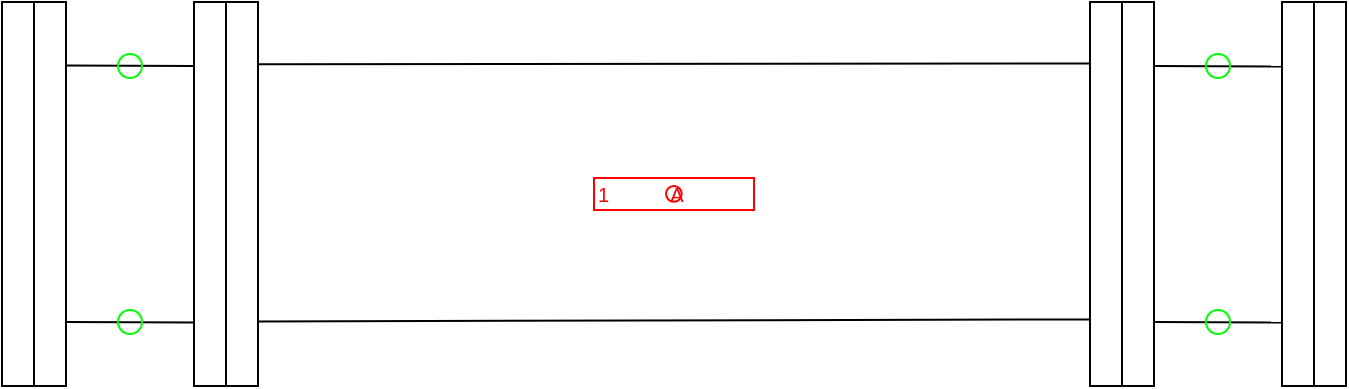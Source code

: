 <mxfile compressed="false" version="20.3.0" type="device">
  <diagram name="PE037A" id="_C8u3PmVirXrFsgWTk-G">
    <mxGraphModel dx="782" dy="531" grid="1" gridSize="2" guides="1" tooltips="1" connect="1" arrows="1" fold="1" page="1" pageScale="1" pageWidth="1169" pageHeight="827" math="0" shadow="0">
      <root>
        <mxCell id="gCBXbEWG3YTmvdFgAPc0-0" />
        <mxCell id="gCBXbEWG3YTmvdFgAPc0-133" value="Label" style="" parent="gCBXbEWG3YTmvdFgAPc0-0" />
        <object label="%LabelLines%&amp;nbsp; &amp;nbsp; &amp;nbsp; &amp;nbsp; &amp;nbsp; &amp;nbsp;%LabelIndex%" placeholders="1" LabelLines="1" LabelIndex="A" id="gCBXbEWG3YTmvdFgAPc0-134">
          <mxCell style="rounded=0;whiteSpace=wrap;html=1;fillColor=none;strokeColor=#FF0000;fontColor=#FF0000;fontSize=10;align=left;noLabel=0;" parent="gCBXbEWG3YTmvdFgAPc0-133" vertex="1">
            <mxGeometry x="632" y="296" width="80" height="16" as="geometry" />
          </mxCell>
        </object>
        <object label="Symbol" Width="84" Height="24" UoM="mm" id="gCBXbEWG3YTmvdFgAPc0-137">
          <mxCell style="" parent="gCBXbEWG3YTmvdFgAPc0-0" />
        </object>
        <mxCell id="gCBXbEWG3YTmvdFgAPc0-139" value="" style="rounded=0;whiteSpace=wrap;html=1;fillColor=none;" parent="gCBXbEWG3YTmvdFgAPc0-137" vertex="1">
          <mxGeometry x="992" y="208" width="16" height="192" as="geometry" />
        </mxCell>
        <mxCell id="gCBXbEWG3YTmvdFgAPc0-140" value="" style="endArrow=none;html=1;rounded=0;entryX=-0.017;entryY=0.128;entryDx=0;entryDy=0;entryPerimeter=0;exitX=1;exitY=0.309;exitDx=0;exitDy=0;exitPerimeter=0;" parent="gCBXbEWG3YTmvdFgAPc0-137" edge="1">
          <mxGeometry width="50" height="50" relative="1" as="geometry">
            <mxPoint x="464" y="239.104" as="sourcePoint" />
            <mxPoint x="879.728" y="238.768" as="targetPoint" />
          </mxGeometry>
        </mxCell>
        <mxCell id="gCBXbEWG3YTmvdFgAPc0-141" value="" style="endArrow=none;html=1;rounded=0;entryX=-0.016;entryY=0.87;entryDx=0;entryDy=0;entryPerimeter=0;exitX=1.005;exitY=0.874;exitDx=0;exitDy=0;exitPerimeter=0;" parent="gCBXbEWG3YTmvdFgAPc0-137" edge="1">
          <mxGeometry width="50" height="50" relative="1" as="geometry">
            <mxPoint x="464.08" y="367.744" as="sourcePoint" />
            <mxPoint x="879.744" y="366.72" as="targetPoint" />
          </mxGeometry>
        </mxCell>
        <mxCell id="EobbvcSsf5eTC5hmWeWL-1" value="" style="rounded=0;whiteSpace=wrap;html=1;fillColor=none;" parent="gCBXbEWG3YTmvdFgAPc0-137" vertex="1">
          <mxGeometry x="976" y="208" width="16" height="192" as="geometry" />
        </mxCell>
        <mxCell id="EobbvcSsf5eTC5hmWeWL-4" value="" style="rounded=0;whiteSpace=wrap;html=1;fillColor=none;" parent="gCBXbEWG3YTmvdFgAPc0-137" vertex="1">
          <mxGeometry x="880" y="208" width="16" height="192" as="geometry" />
        </mxCell>
        <mxCell id="EobbvcSsf5eTC5hmWeWL-5" value="" style="rounded=0;whiteSpace=wrap;html=1;fillColor=none;" parent="gCBXbEWG3YTmvdFgAPc0-137" vertex="1">
          <mxGeometry x="896" y="208" width="16" height="192" as="geometry" />
        </mxCell>
        <mxCell id="EobbvcSsf5eTC5hmWeWL-6" value="" style="endArrow=none;html=1;rounded=0;startArrow=none;exitX=0.999;exitY=0.124;exitDx=0;exitDy=0;exitPerimeter=0;" parent="gCBXbEWG3YTmvdFgAPc0-137" edge="1">
          <mxGeometry width="50" height="50" relative="1" as="geometry">
            <mxPoint x="367.984" y="239.744" as="sourcePoint" />
            <mxPoint x="432" y="240" as="targetPoint" />
          </mxGeometry>
        </mxCell>
        <mxCell id="EobbvcSsf5eTC5hmWeWL-7" value="" style="endArrow=none;html=1;rounded=0;startArrow=none;exitX=1.023;exitY=0.875;exitDx=0;exitDy=0;exitPerimeter=0;" parent="gCBXbEWG3YTmvdFgAPc0-137" edge="1">
          <mxGeometry width="50" height="50" relative="1" as="geometry">
            <mxPoint x="368.368" y="368" as="sourcePoint" />
            <mxPoint x="432.0" y="368.26" as="targetPoint" />
          </mxGeometry>
        </mxCell>
        <mxCell id="_BKEYgJLWYhNnVfLumgn-1" value="" style="endArrow=none;html=1;rounded=0;exitX=1.035;exitY=0.124;exitDx=0;exitDy=0;exitPerimeter=0;entryX=-0.028;entryY=0.126;entryDx=0;entryDy=0;entryPerimeter=0;" parent="gCBXbEWG3YTmvdFgAPc0-137" edge="1">
          <mxGeometry width="50" height="50" relative="1" as="geometry">
            <mxPoint x="912.56" y="240.004" as="sourcePoint" />
            <mxPoint x="975.552" y="240.256" as="targetPoint" />
          </mxGeometry>
        </mxCell>
        <mxCell id="_BKEYgJLWYhNnVfLumgn-2" value="" style="endArrow=none;html=1;rounded=0;exitX=1.035;exitY=0.124;exitDx=0;exitDy=0;exitPerimeter=0;entryX=-0.028;entryY=0.876;entryDx=0;entryDy=0;entryPerimeter=0;" parent="gCBXbEWG3YTmvdFgAPc0-137" edge="1">
          <mxGeometry width="50" height="50" relative="1" as="geometry">
            <mxPoint x="912.56" y="368.004" as="sourcePoint" />
            <mxPoint x="975.552" y="368.256" as="targetPoint" />
          </mxGeometry>
        </mxCell>
        <mxCell id="sAy0yzGX21K1ILAoRCix-124" value="" style="rounded=0;whiteSpace=wrap;html=1;fillColor=none;" parent="gCBXbEWG3YTmvdFgAPc0-137" vertex="1">
          <mxGeometry x="432" y="208" width="16" height="192" as="geometry" />
        </mxCell>
        <mxCell id="sAy0yzGX21K1ILAoRCix-125" value="" style="rounded=0;whiteSpace=wrap;html=1;fillColor=none;" parent="gCBXbEWG3YTmvdFgAPc0-137" vertex="1">
          <mxGeometry x="448" y="208" width="16" height="192" as="geometry" />
        </mxCell>
        <mxCell id="sAy0yzGX21K1ILAoRCix-126" value="" style="rounded=0;whiteSpace=wrap;html=1;fillColor=none;" parent="gCBXbEWG3YTmvdFgAPc0-137" vertex="1">
          <mxGeometry x="336" y="208" width="16" height="192" as="geometry" />
        </mxCell>
        <mxCell id="sAy0yzGX21K1ILAoRCix-127" value="" style="rounded=0;whiteSpace=wrap;html=1;fillColor=none;" parent="gCBXbEWG3YTmvdFgAPc0-137" vertex="1">
          <mxGeometry x="352" y="208" width="16" height="192" as="geometry" />
        </mxCell>
        <mxCell id="gCBXbEWG3YTmvdFgAPc0-124" value="Connection" style="" parent="gCBXbEWG3YTmvdFgAPc0-0" />
        <object label="Connection" PipingConnector="Y" LabelConnector="N" SignalConnector="N" Direction="90" AuxiliaryConnector="N" id="gCBXbEWG3YTmvdFgAPc0-127">
          <mxCell style="vsdxID=1407;fillColor=none;gradientColor=none;shape=stencil(rVFbDsIgEDwNnyQU4glqvcfGblsilmZBS28vZGMsxg9j/JvZmX1kR5g2TLCg0CpE8hdcbR8nYY5CaztPSDZmJEwnTDt4wpH8be6ZL1CcBV39vUxI3KdKh1YbswPTEzuBzlmiVGmKau9zUKM+jlJJQrJBko8QrZ+rrQ5oRJnXyMHBWElhRVx25ebnw/5zVvPFWRm83jxY5zilvf4eSy5xpKZ7AA==);strokeColor=#00FF00;strokeWidth=1;points=[[0.5,0.5,0,0,0]];labelBackgroundColor=none;rounded=0;html=1;whiteSpace=wrap;aspect=fixed;noLabel=1;snapToPoint=1;container=0;fontSize=16;" parent="gCBXbEWG3YTmvdFgAPc0-124" vertex="1">
            <mxGeometry x="938" y="362" width="12" height="12" as="geometry" />
          </mxCell>
        </object>
        <object label="Connection" PipingConnector="Y" LabelConnector="N" SignalConnector="N" Direction="270" AuxiliaryConnector="N" id="gCBXbEWG3YTmvdFgAPc0-125">
          <mxCell style="vsdxID=1407;fillColor=none;gradientColor=none;shape=stencil(rVFbDsIgEDwNnyQU4glqvcfGblsilmZBS28vZGMsxg9j/JvZmX1kR5g2TLCg0CpE8hdcbR8nYY5CaztPSDZmJEwnTDt4wpH8be6ZL1CcBV39vUxI3KdKh1YbswPTEzuBzlmiVGmKau9zUKM+jlJJQrJBko8QrZ+rrQ5oRJnXyMHBWElhRVx25ebnw/5zVvPFWRm83jxY5zilvf4eSy5xpKZ7AA==);strokeColor=#00FF00;strokeWidth=1;points=[[0.5,0.5,0,0,0]];labelBackgroundColor=none;rounded=0;html=1;whiteSpace=wrap;aspect=fixed;noLabel=1;snapToPoint=1;container=0;fontSize=16;" parent="gCBXbEWG3YTmvdFgAPc0-124" vertex="1">
            <mxGeometry x="938" y="234" width="12" height="12" as="geometry" />
          </mxCell>
        </object>
        <object label="Connection" PipingConnector="Y" LabelConnector="N" SignalConnector="N" Direction="270" AuxiliaryConnector="N" id="gCBXbEWG3YTmvdFgAPc0-126">
          <mxCell style="vsdxID=1407;fillColor=none;gradientColor=none;shape=stencil(rVFbDsIgEDwNnyQU4glqvcfGblsilmZBS28vZGMsxg9j/JvZmX1kR5g2TLCg0CpE8hdcbR8nYY5CaztPSDZmJEwnTDt4wpH8be6ZL1CcBV39vUxI3KdKh1YbswPTEzuBzlmiVGmKau9zUKM+jlJJQrJBko8QrZ+rrQ5oRJnXyMHBWElhRVx25ebnw/5zVvPFWRm83jxY5zilvf4eSy5xpKZ7AA==);strokeColor=#00FF00;strokeWidth=1;points=[[0.5,0.5,0,0,0]];labelBackgroundColor=none;rounded=0;html=1;whiteSpace=wrap;aspect=fixed;noLabel=1;snapToPoint=1;container=0;fontSize=16;" parent="gCBXbEWG3YTmvdFgAPc0-124" vertex="1">
            <mxGeometry x="394" y="234" width="12" height="12" as="geometry" />
          </mxCell>
        </object>
        <object label="Connection" PipingConnector="Y" LabelConnector="N" SignalConnector="N" Direction="90" AuxiliaryConnector="N" id="gCBXbEWG3YTmvdFgAPc0-128">
          <mxCell style="vsdxID=1407;fillColor=none;gradientColor=none;shape=stencil(rVFbDsIgEDwNnyQU4glqvcfGblsilmZBS28vZGMsxg9j/JvZmX1kR5g2TLCg0CpE8hdcbR8nYY5CaztPSDZmJEwnTDt4wpH8be6ZL1CcBV39vUxI3KdKh1YbswPTEzuBzlmiVGmKau9zUKM+jlJJQrJBko8QrZ+rrQ5oRJnXyMHBWElhRVx25ebnw/5zVvPFWRm83jxY5zilvf4eSy5xpKZ7AA==);strokeColor=#00FF00;strokeWidth=1;points=[[0.5,0.5,0,0,0]];labelBackgroundColor=none;rounded=0;html=1;whiteSpace=wrap;aspect=fixed;noLabel=1;snapToPoint=1;container=0;fontSize=16;" parent="gCBXbEWG3YTmvdFgAPc0-124" vertex="1">
            <mxGeometry x="394" y="362" width="12" height="12" as="geometry" />
          </mxCell>
        </object>
        <mxCell id="gCBXbEWG3YTmvdFgAPc0-135" value="Origo" style="" parent="gCBXbEWG3YTmvdFgAPc0-0" />
        <object label="origo" id="gCBXbEWG3YTmvdFgAPc0-136">
          <mxCell style="vsdxID=1407;fillColor=none;gradientColor=none;shape=stencil(rVFbDsIgEDwNnyQU4glqvcfGblsilmZBS28vZGMsxg9j/JvZmX1kR5g2TLCg0CpE8hdcbR8nYY5CaztPSDZmJEwnTDt4wpH8be6ZL1CcBV39vUxI3KdKh1YbswPTEzuBzlmiVGmKau9zUKM+jlJJQrJBko8QrZ+rrQ5oRJnXyMHBWElhRVx25ebnw/5zVvPFWRm83jxY5zilvf4eSy5xpKZ7AA==);strokeColor=#ff0000;strokeWidth=1;points=[[0.5,0.5,0,0,0]];labelBackgroundColor=none;rounded=0;html=1;whiteSpace=wrap;aspect=fixed;noLabel=1;snapToPoint=1;" parent="gCBXbEWG3YTmvdFgAPc0-135" vertex="1">
            <mxGeometry x="668" y="300" width="7.874" height="7.87" as="geometry" />
          </mxCell>
        </object>
      </root>
    </mxGraphModel>
  </diagram>
</mxfile>
